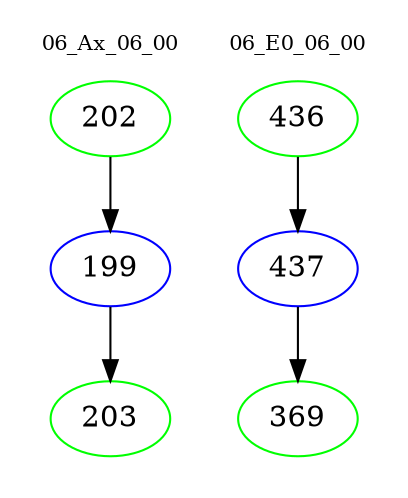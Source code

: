 digraph{
subgraph cluster_0 {
color = white
label = "06_Ax_06_00";
fontsize=10;
T0_202 [label="202", color="green"]
T0_202 -> T0_199 [color="black"]
T0_199 [label="199", color="blue"]
T0_199 -> T0_203 [color="black"]
T0_203 [label="203", color="green"]
}
subgraph cluster_1 {
color = white
label = "06_E0_06_00";
fontsize=10;
T1_436 [label="436", color="green"]
T1_436 -> T1_437 [color="black"]
T1_437 [label="437", color="blue"]
T1_437 -> T1_369 [color="black"]
T1_369 [label="369", color="green"]
}
}
